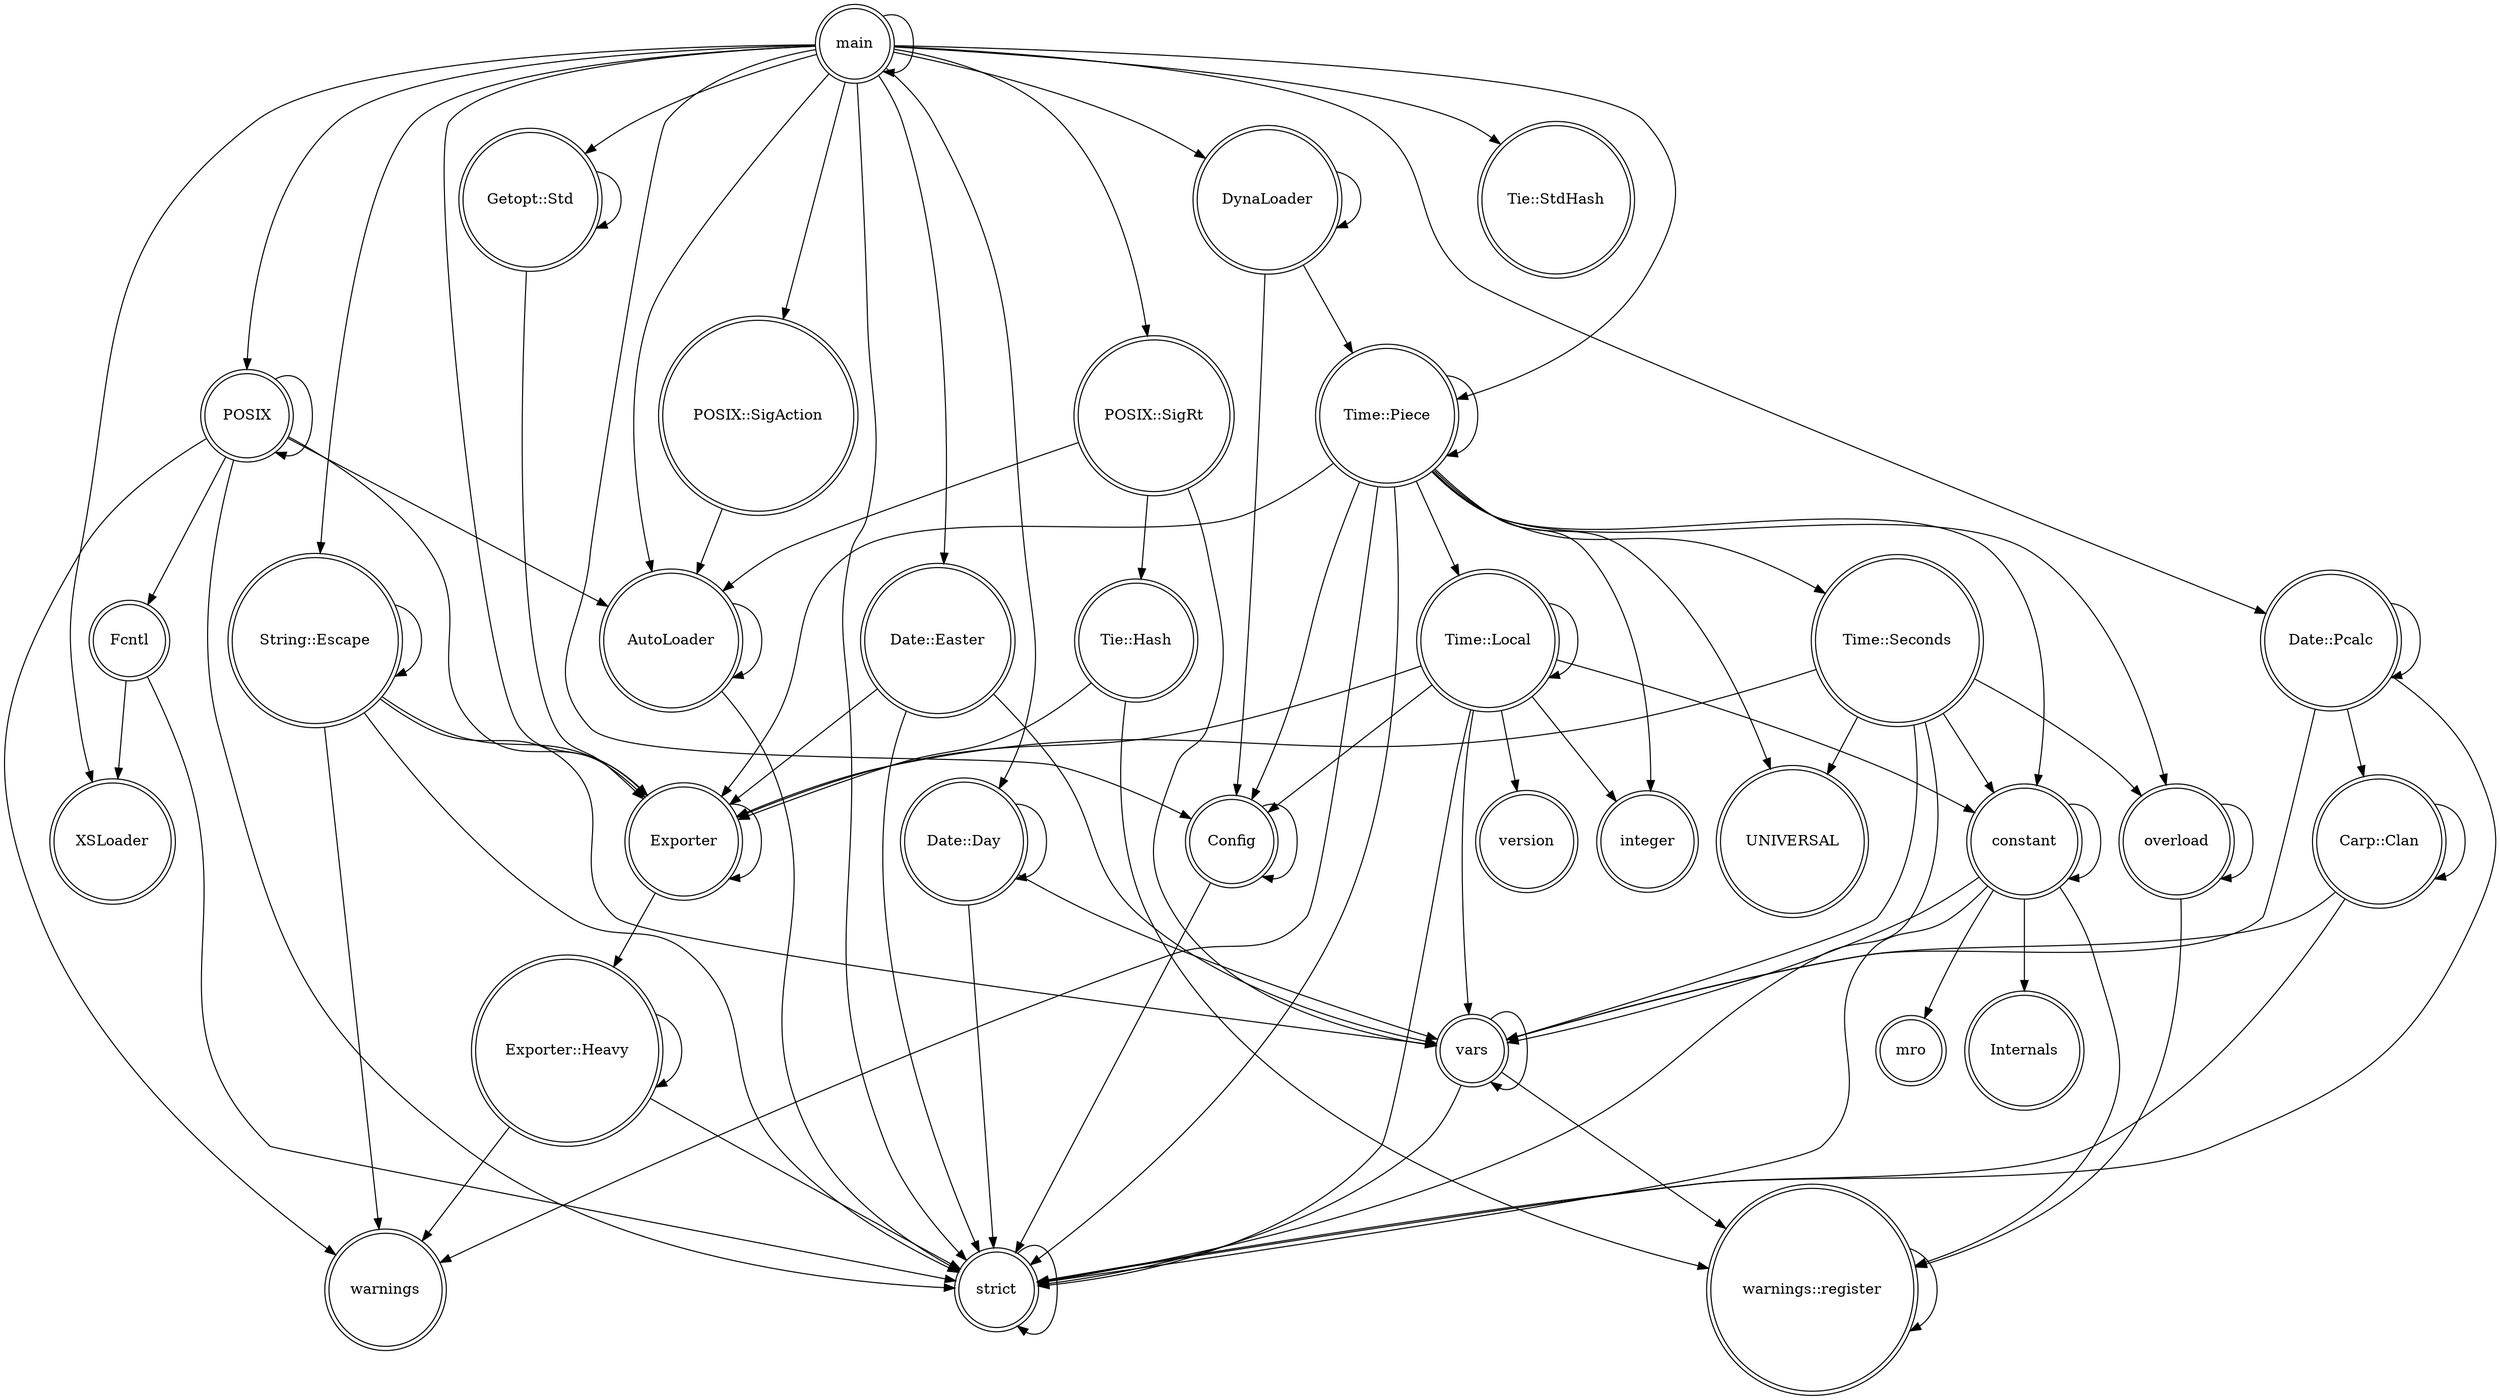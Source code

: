 digraph {
graph [overlap=false]
node [shape=doublecircle];
"POSIX::SigAction" -> "AutoLoader";
"Time::Local" -> "Config";
"Time::Local" -> "constant";
"Time::Local" -> "version";
"Time::Piece" -> "Config";
"Exporter" -> "Exporter";
"vars" -> "warnings::register";
"POSIX" -> "Fcntl";
"constant" -> "constant";
"Time::Seconds" -> "overload";
"Config" -> "Config";
"Date::Pcalc" -> "strict";
"main" -> "main";
"main" -> "POSIX";
"Exporter::Heavy" -> "strict";
"POSIX" -> "warnings";
"Time::Seconds" -> "constant";
"Time::Piece" -> "warnings";
"Time::Piece" -> "integer";
"warnings::register" -> "warnings::register";
"Carp::Clan" -> "vars";
"Time::Piece" -> "Time::Local";
"DynaLoader" -> "DynaLoader";
"Time::Seconds" -> "Exporter";
"constant" -> "Internals";
"overload" -> "overload";
"Time::Piece" -> "overload";
"Date::Pcalc" -> "Carp::Clan";
"overload" -> "warnings::register";
"String::Escape" -> "Exporter";
"Date::Easter" -> "strict";
"main" -> "DynaLoader";
"POSIX::SigRt" -> "vars";
"Date::Day" -> "Date::Day";
"Exporter::Heavy" -> "warnings";
"Time::Local" -> "Exporter";
"Time::Local" -> "strict";
"Time::Piece" -> "Time::Seconds";
"Time::Seconds" -> "strict";
"String::Escape" -> "strict";
"Time::Seconds" -> "vars";
"String::Escape" -> "warnings";
"String::Escape" -> "vars";
"constant" -> "warnings::register";
"Time::Piece" -> "Time::Piece";
"Getopt::Std" -> "Getopt::Std";
"AutoLoader" -> "AutoLoader";
"Date::Day" -> "strict";
"Time::Local" -> "Time::Local";
"POSIX" -> "AutoLoader";
"constant" -> "strict";
"constant" -> "vars";
"POSIX::SigRt" -> "Tie::Hash";
"main" -> "Config";
"POSIX" -> "Exporter";
"Date::Day" -> "vars";
"POSIX" -> "POSIX";
"Time::Local" -> "vars";
"Time::Piece" -> "constant";
"AutoLoader" -> "strict";
"main" -> "Tie::StdHash";
"Time::Piece" -> "Exporter";
"String::Escape" -> "String::Escape";
"Fcntl" -> "XSLoader";
"Date::Pcalc" -> "vars";
"Date::Easter" -> "Exporter";
"main" -> "Getopt::Std";
"Time::Seconds" -> "UNIVERSAL";
"main" -> "Date::Easter";
"constant" -> "mro";
"main" -> "POSIX::SigAction";
"main" -> "AutoLoader";
"Date::Easter" -> "vars";
"Config" -> "strict";
"Fcntl" -> "strict";
"Carp::Clan" -> "strict";
"POSIX::SigRt" -> "AutoLoader";
"main" -> "Date::Pcalc";
"main" -> "String::Escape";
"main" -> "POSIX::SigRt";
"Time::Piece" -> "strict";
"Time::Piece" -> "UNIVERSAL";
"main" -> "Date::Day";
"main" -> "XSLoader";
"Carp::Clan" -> "Carp::Clan";
"DynaLoader" -> "Config";
"main" -> "strict";
"vars" -> "strict";
"Tie::Hash" -> "warnings::register";
"Date::Pcalc" -> "Date::Pcalc";
"Exporter::Heavy" -> "Exporter::Heavy";
"vars" -> "vars";
"strict" -> "strict";
"Exporter" -> "Exporter::Heavy";
"Time::Local" -> "integer";
"main" -> "Exporter";
"Getopt::Std" -> "Exporter";
"DynaLoader" -> "Time::Piece";
"POSIX" -> "strict";
"Tie::Hash" -> "Exporter";
"main" -> "Time::Piece";
}
